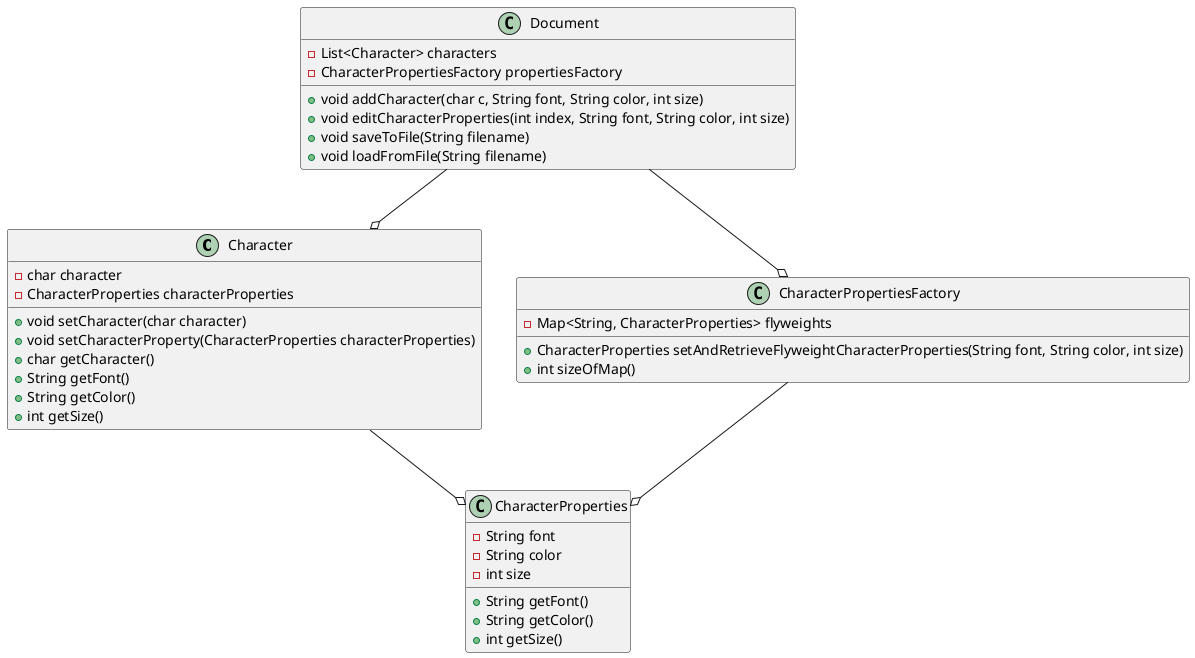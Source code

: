 @startuml
'https://plantuml.com/class-diagram

class Character {
    -char character
    -CharacterProperties characterProperties

    +void setCharacter(char character)
    +void setCharacterProperty(CharacterProperties characterProperties)
    +char getCharacter()
    +String getFont()
    +String getColor()
    +int getSize()
}

class CharacterProperties {
    -String font
    -String color
    -int size

    +String getFont()
    +String getColor()
    +int getSize()
}

class CharacterPropertiesFactory {
    -Map<String, CharacterProperties> flyweights

    +CharacterProperties setAndRetrieveFlyweightCharacterProperties(String font, String color, int size)
    +int sizeOfMap()
}

class Document {
    -List<Character> characters
    -CharacterPropertiesFactory propertiesFactory

    +void addCharacter(char c, String font, String color, int size)
    +void editCharacterProperties(int index, String font, String color, int size)
    +void saveToFile(String filename)
    +void loadFromFile(String filename)

}

Character --o CharacterProperties
Document --o Character
CharacterPropertiesFactory --o CharacterProperties
Document --o CharacterPropertiesFactory

@enduml